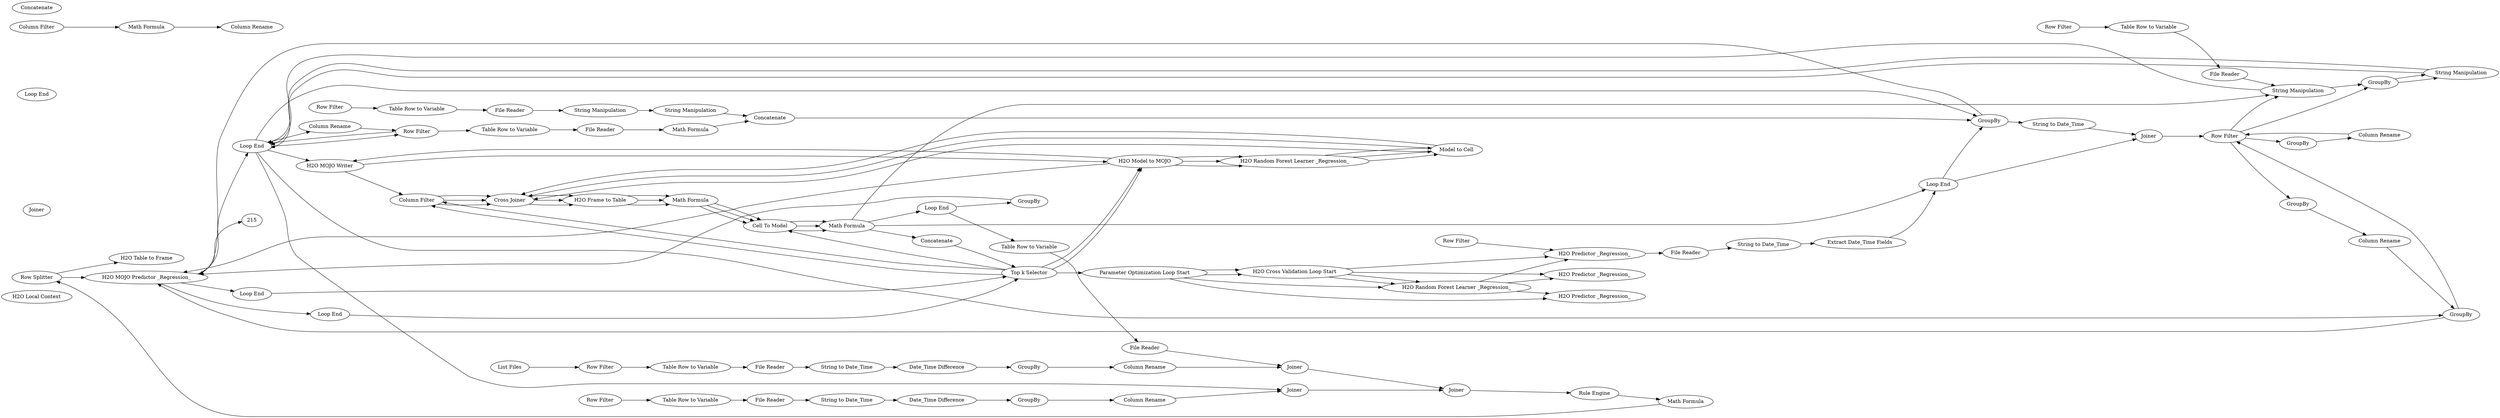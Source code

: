digraph {
	63 [label="H2O Local Context"]
	64 [label="H2O Table to Frame"]
	8 [label="File Reader"]
	10 [label="File Reader"]
	11 [label="File Reader"]
	12 [label="File Reader"]
	13 [label="File Reader"]
	14 [label="File Reader"]
	17 [label="String to Date_Time"]
	18 [label="String Manipulation"]
	19 [label="String Manipulation"]
	21 [label="String to Date_Time"]
	23 [label=Joiner]
	26 [label="String to Date_Time"]
	36 [label=Joiner]
	41 [label=Concatenate]
	43 [label="Extract Date_Time Fields"]
	52 [label="File Reader"]
	53 [label=Joiner]
	54 [label=GroupBy]
	55 [label="String to Date_Time"]
	56 [label=GroupBy]
	57 [label=Joiner]
	58 [label=Joiner]
	60 [label="Column Rename"]
	61 [label="Column Rename"]
	86 [label="Date_Time Difference"]
	87 [label="Date_Time Difference"]
	89 [label="Rule Engine"]
	99 [label="Rule Engine"]
	102 [label="Row Splitter"]
	103 [label="Row Filter"]
	104 [label=GroupBy]
	105 [label="Column Rename"]
	106 [label=GroupBy]
	107 [label="Column Rename"]
	111 [label=Joiner]
	112 [label=Joiner]
	114 [label=GroupBy]
	115 [label="Column Rename"]
	116 [label=Joiner]
	117 [label=GroupBy]
	118 [label="Column Rename"]
	119 [label=Joiner]
	113 [label="Math Formula"]
	100 [label="String Manipulation"]
	114 [label=GroupBy]
	115 [label="String Manipulation"]
	116 [label=Joiner]
	119 [label="Row Filter"]
	121 [label="Row Filter"]
	123 [label="Row Filter"]
	124 [label="Row Filter"]
	126 [label="Row Filter"]
	129 [label="Row Filter"]
	131 [label="Row Filter"]
	132 [label="Math Formula"]
	133 [label="Table Row to Variable"]
	134 [label="Table Row to Variable"]
	135 [label="Table Row to Variable"]
	136 [label="Table Row to Variable"]
	137 [label="Table Row to Variable"]
	138 [label="Table Row to Variable"]
	139 [label="Table Row to Variable"]
	125 [label=GroupBy]
	130 [label="Loop End"]
	131 [label="Loop End"]
	136 [label="H2O Predictor _Regression_"]
	189 [label="Column Filter"]
	191 [label="Model to Cell"]
	192 [label="Cross Joiner"]
	196 [label="H2O Frame to Table"]
	197 [label="Math Formula"]
	198 [label=GroupBy]
	199 [label="Math Formula"]
	202 [label="H2O Generalized Linear Model Learner _Regression_"]
	203 [label="H2O Generalized Linear Model Learner _Regression_"]
	204 [label="Variable to Table Column"]
	205 [label="Table Row to Variable"]
	207 [label="Top k Selector"]
	208 [label="Parameter Optimization Loop Start"]
	209 [label="H2O Cross Validation Loop Start"]
	111 [label=GroupBy]
	116 [label="Loop End"]
	117 [label="Loop End"]
	122 [label="H2O Predictor _Regression_"]
	189 [label="Column Filter"]
	191 [label="Model to Cell"]
	192 [label="Cross Joiner"]
	196 [label="H2O Frame to Table"]
	197 [label="Math Formula"]
	198 [label=GroupBy]
	199 [label="Math Formula"]
	202 [label="H2O Gradient Boosting Machine Learner _Regression_"]
	203 [label="H2O Gradient Boosting Machine Learner _Regression_"]
	204 [label="Variable to Table Column"]
	205 [label="Table Row to Variable"]
	206 [label="Top k Selector"]
	207 [label="Parameter Optimization Loop Start"]
	208 [label="H2O Cross Validation Loop Start"]
	53 [label=GroupBy]
	62 [label="Loop End"]
	71 [label="H2O Predictor _Regression_"]
	99 [label="Loop End"]
	189 [label="Column Filter"]
	191 [label="Model to Cell"]
	192 [label="Cross Joiner"]
	196 [label="H2O Frame to Table"]
	197 [label="Math Formula"]
	198 [label=GroupBy]
	199 [label="Math Formula"]
	202 [label="H2O Random Forest Learner _Regression_"]
	203 [label="H2O Random Forest Learner _Regression_"]
	204 [label="Variable to Table Column"]
	205 [label="Table Row to Variable"]
	207 [label="Top k Selector"]
	208 [label="Parameter Optimization Loop Start"]
	209 [label="H2O Cross Validation Loop Start"]
	204 [label="H2O MOJO Predictor _Regression_"]
	205 [label="H2O Model to MOJO"]
	206 [label="H2O MOJO Writer"]
	213 [label="List Files"]
	211 [label="Column Filter"]
	212 [label="Column Rename"]
	214 [label="Math Formula"]
	198 [label="Cell To Model"]
	200 [label=Concatenate]
	201 [label=Concatenate]
	207 [label="Top k Selector"]
	103 -> 106
	103 -> 104
	103 -> 100
	103 -> 114
	104 -> 105
	105 -> 111
	106 -> 107
	107 -> 103
	111 -> 103
	116 -> 119
	114 -> 115
	115 -> 116
	116 -> 118
	118 -> 119
	119 -> 116
	100 -> 116
	100 -> 114
	114 -> 115
	115 -> 116
	8 -> 55
	10 -> 132
	11 -> 17
	12 -> 21
	13 -> 18
	14 -> 57
	17 -> 43
	18 -> 19
	19 -> 41
	21 -> 87
	23 -> 103
	26 -> 23
	36 -> 58
	41 -> 53
	43 -> 99
	52 -> 100
	53 -> 26
	54 -> 61
	55 -> 86
	56 -> 60
	57 -> 58
	58 -> 89
	60 -> 57
	61 -> 36
	86 -> 54
	87 -> 56
	89 -> 113
	99 -> 23
	116 -> 36
	113 -> 102
	116 -> 53
	119 -> 133
	121 -> 134
	123 -> 135
	124 -> 136
	126 -> 137
	129 -> 138
	131 -> 139
	132 -> 41
	133 -> 10
	134 -> 13
	135 -> 52
	136 -> 11
	137 -> 8
	138 -> 12
	139 -> 14
	196 -> 197
	197 -> 198
	198 -> 199
	125 -> 204
	130 -> 207
	131 -> 125
	189 -> 192
	191 -> 192
	199 -> 131
	202 -> 136
	203 -> 191
	204 -> 130
	205 -> 203
	207 -> 205
	207 -> 189
	208 -> 209
	209 -> 136
	209 -> 202
	196 -> 197
	197 -> 198
	198 -> 199
	111 -> 204
	116 -> 206
	116 -> 111
	189 -> 192
	191 -> 192
	199 -> 100
	202 -> 122
	203 -> 191
	204 -> 116
	205 -> 203
	206 -> 205
	206 -> 189
	207 -> 208
	208 -> 122
	208 -> 202
	196 -> 197
	197 -> 198
	198 -> 199
	53 -> 204
	62 -> 207
	99 -> 53
	189 -> 192
	191 -> 192
	199 -> 99
	202 -> 71
	203 -> 191
	204 -> 62
	205 -> 203
	207 -> 205
	207 -> 189
	208 -> 209
	209 -> 71
	209 -> 202
	211 -> 214
	214 -> 212
	199 -> 201
	201 -> 207
	207 -> 198
	102 -> 64
	102 -> 204
	192 -> 196
	192 -> 196
	192 -> 196
	204 -> 215
	205 -> 204
	205 -> 206
	213 -> 129
	rankdir=LR
}
